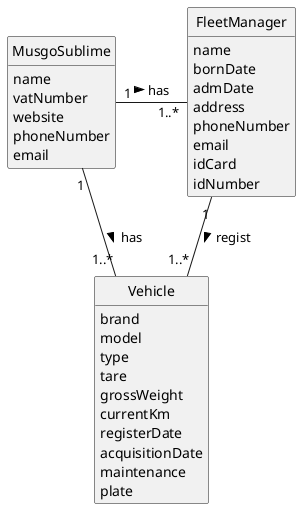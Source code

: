 @startuml
skinparam monochrome true
skinparam packageStyle rectangle
skinparam shadowing false

skinparam classAttributeIconSize 0

hide circle
hide methods

class MusgoSublime {
    name
    vatNumber
    website
    phoneNumber
    email
}

class FleetManager {
    name
    bornDate
    admDate
    address
    phoneNumber
    email
    idCard
    idNumber
}

class Vehicle {
    brand
    model
    type
    tare
    grossWeight
    currentKm
    registerDate
    acquisitionDate
    maintenance
    plate
}

MusgoSublime "1" - "1..*" FleetManager: has >
FleetManager "1" -- "1..*" Vehicle : regist >
MusgoSublime "1" - "1..*" Vehicle: has >
@enduml